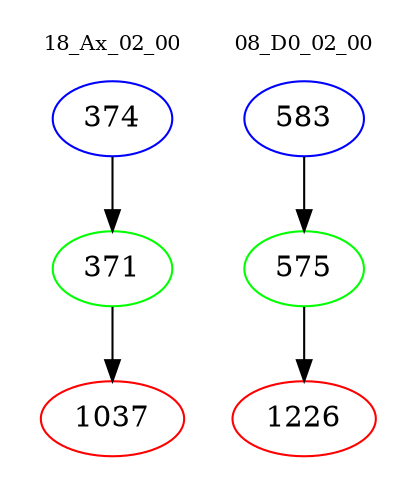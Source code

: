 digraph{
subgraph cluster_0 {
color = white
label = "18_Ax_02_00";
fontsize=10;
T0_374 [label="374", color="blue"]
T0_374 -> T0_371 [color="black"]
T0_371 [label="371", color="green"]
T0_371 -> T0_1037 [color="black"]
T0_1037 [label="1037", color="red"]
}
subgraph cluster_1 {
color = white
label = "08_D0_02_00";
fontsize=10;
T1_583 [label="583", color="blue"]
T1_583 -> T1_575 [color="black"]
T1_575 [label="575", color="green"]
T1_575 -> T1_1226 [color="black"]
T1_1226 [label="1226", color="red"]
}
}
